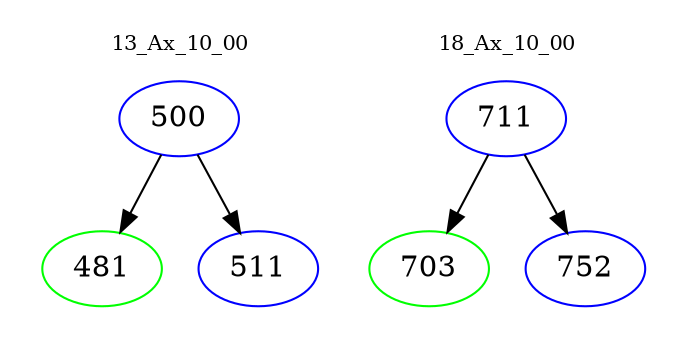 digraph{
subgraph cluster_0 {
color = white
label = "13_Ax_10_00";
fontsize=10;
T0_500 [label="500", color="blue"]
T0_500 -> T0_481 [color="black"]
T0_481 [label="481", color="green"]
T0_500 -> T0_511 [color="black"]
T0_511 [label="511", color="blue"]
}
subgraph cluster_1 {
color = white
label = "18_Ax_10_00";
fontsize=10;
T1_711 [label="711", color="blue"]
T1_711 -> T1_703 [color="black"]
T1_703 [label="703", color="green"]
T1_711 -> T1_752 [color="black"]
T1_752 [label="752", color="blue"]
}
}
